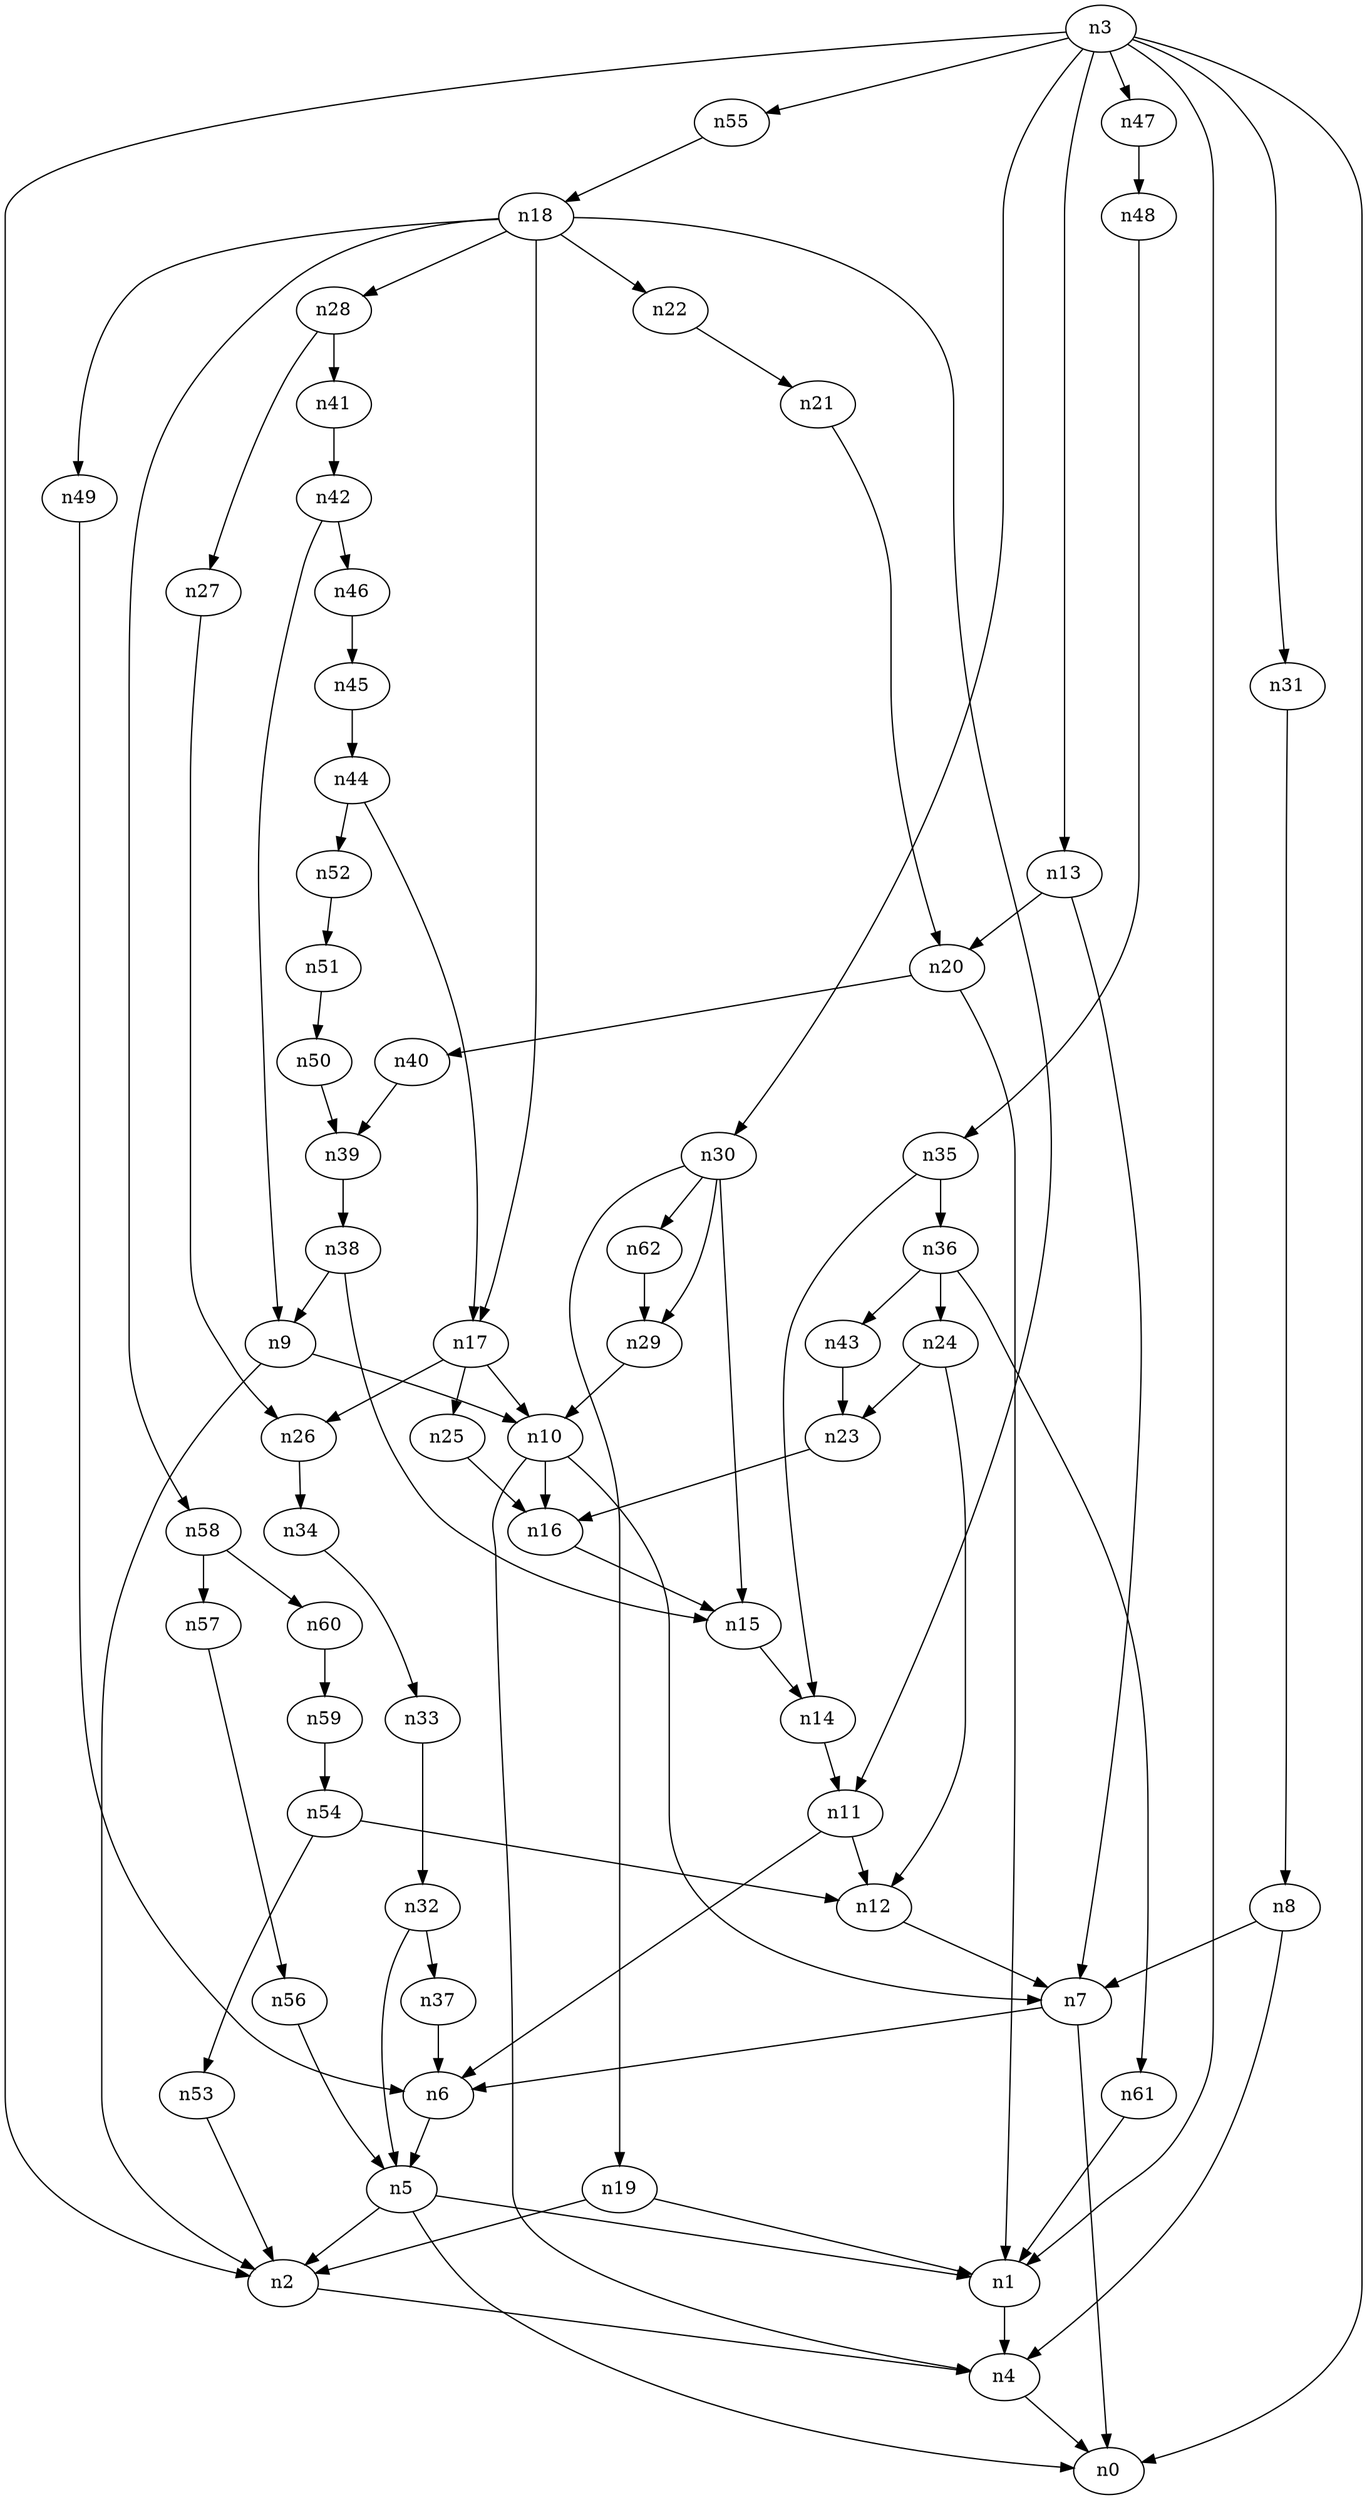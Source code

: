 digraph G {
	n1 -> n4	 [_graphml_id=e4];
	n2 -> n4	 [_graphml_id=e7];
	n3 -> n0	 [_graphml_id=e0];
	n3 -> n1	 [_graphml_id=e3];
	n3 -> n2	 [_graphml_id=e6];
	n3 -> n13	 [_graphml_id=e20];
	n3 -> n30	 [_graphml_id=e60];
	n3 -> n31	 [_graphml_id=e49];
	n3 -> n47	 [_graphml_id=e75];
	n3 -> n55	 [_graphml_id=e88];
	n4 -> n0	 [_graphml_id=e1];
	n5 -> n0	 [_graphml_id=e2];
	n5 -> n1	 [_graphml_id=e5];
	n5 -> n2	 [_graphml_id=e8];
	n6 -> n5	 [_graphml_id=e9];
	n7 -> n0	 [_graphml_id=e21];
	n7 -> n6	 [_graphml_id=e10];
	n8 -> n4	 [_graphml_id=e12];
	n8 -> n7	 [_graphml_id=e11];
	n9 -> n2	 [_graphml_id=e13];
	n9 -> n10	 [_graphml_id=e14];
	n10 -> n4	 [_graphml_id=e15];
	n10 -> n7	 [_graphml_id=e31];
	n10 -> n16	 [_graphml_id=e25];
	n11 -> n6	 [_graphml_id=e16];
	n11 -> n12	 [_graphml_id=e17];
	n12 -> n7	 [_graphml_id=e18];
	n13 -> n7	 [_graphml_id=e19];
	n13 -> n20	 [_graphml_id=e32];
	n14 -> n11	 [_graphml_id=e22];
	n15 -> n14	 [_graphml_id=e23];
	n16 -> n15	 [_graphml_id=e24];
	n17 -> n10	 [_graphml_id=e26];
	n17 -> n25	 [_graphml_id=e40];
	n17 -> n26	 [_graphml_id=e42];
	n18 -> n11	 [_graphml_id=e28];
	n18 -> n17	 [_graphml_id=e27];
	n18 -> n22	 [_graphml_id=e35];
	n18 -> n28	 [_graphml_id=e45];
	n18 -> n49	 [_graphml_id=e79];
	n18 -> n58	 [_graphml_id=e93];
	n19 -> n1	 [_graphml_id=e29];
	n19 -> n2	 [_graphml_id=e30];
	n20 -> n1	 [_graphml_id=e41];
	n20 -> n40	 [_graphml_id=e64];
	n21 -> n20	 [_graphml_id=e33];
	n22 -> n21	 [_graphml_id=e34];
	n23 -> n16	 [_graphml_id=e36];
	n24 -> n12	 [_graphml_id=e38];
	n24 -> n23	 [_graphml_id=e37];
	n25 -> n16	 [_graphml_id=e39];
	n26 -> n34	 [_graphml_id=e54];
	n27 -> n26	 [_graphml_id=e43];
	n28 -> n27	 [_graphml_id=e44];
	n28 -> n41	 [_graphml_id=e65];
	n29 -> n10	 [_graphml_id=e46];
	n30 -> n15	 [_graphml_id=e89];
	n30 -> n19	 [_graphml_id=e48];
	n30 -> n29	 [_graphml_id=e47];
	n30 -> n62	 [_graphml_id=e100];
	n31 -> n8	 [_graphml_id=e50];
	n32 -> n5	 [_graphml_id=e51];
	n32 -> n37	 [_graphml_id=e59];
	n33 -> n32	 [_graphml_id=e52];
	n34 -> n33	 [_graphml_id=e53];
	n35 -> n14	 [_graphml_id=e55];
	n35 -> n36	 [_graphml_id=e56];
	n36 -> n24	 [_graphml_id=e57];
	n36 -> n43	 [_graphml_id=e68];
	n36 -> n61	 [_graphml_id=e98];
	n37 -> n6	 [_graphml_id=e58];
	n38 -> n9	 [_graphml_id=e61];
	n38 -> n15	 [_graphml_id=e70];
	n39 -> n38	 [_graphml_id=e62];
	n40 -> n39	 [_graphml_id=e63];
	n41 -> n42	 [_graphml_id=e66];
	n42 -> n9	 [_graphml_id=e67];
	n42 -> n46	 [_graphml_id=e74];
	n43 -> n23	 [_graphml_id=e69];
	n44 -> n17	 [_graphml_id=e71];
	n44 -> n52	 [_graphml_id=e83];
	n45 -> n44	 [_graphml_id=e72];
	n46 -> n45	 [_graphml_id=e73];
	n47 -> n48	 [_graphml_id=e76];
	n48 -> n35	 [_graphml_id=e77];
	n49 -> n6	 [_graphml_id=e78];
	n50 -> n39	 [_graphml_id=e80];
	n51 -> n50	 [_graphml_id=e81];
	n52 -> n51	 [_graphml_id=e82];
	n53 -> n2	 [_graphml_id=e84];
	n54 -> n12	 [_graphml_id=e86];
	n54 -> n53	 [_graphml_id=e85];
	n55 -> n18	 [_graphml_id=e87];
	n56 -> n5	 [_graphml_id=e90];
	n57 -> n56	 [_graphml_id=e91];
	n58 -> n57	 [_graphml_id=e92];
	n58 -> n60	 [_graphml_id=e96];
	n59 -> n54	 [_graphml_id=e94];
	n60 -> n59	 [_graphml_id=e95];
	n61 -> n1	 [_graphml_id=e97];
	n62 -> n29	 [_graphml_id=e99];
}
